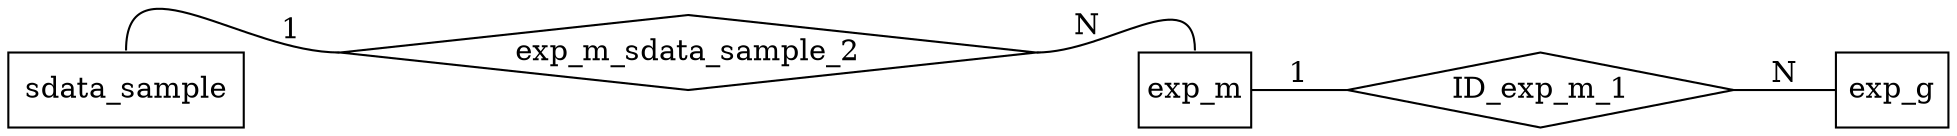 digraph G {
	rankdir=LR;
	node [shape=box];
	edge [arrowhead=none];
	
exp_m [texlbl="\graphicspath{{/home/jmfernandez/projects/BLUEPRINT/model/schema+tools/doc-templates/BLUEPRINT/icons/}} \arrayrulecolor{Black} \begin{tabular}{ c l }  \multicolumn{2}{c}{\textbf{\hyperref[tab:exp_m]{\Large{}Expression - Metadata File}}} \\ \hline \includegraphics[height=1.6ex]{pk.pdf} & \hyperref[column:exp.m.analysis_id]{\textbf{analysis\-\_\-id}} \\ \hyperref[column:sdata.sample.sample_id]{\includegraphics[height=1.6ex]{fk.pdf}} & \hyperref[column:exp.m.analyzed_sample_id]{\textit{analyzed\-\_\-sample\-\_\-id}} \\  & \hyperref[column:exp.m.analysis_group_id]{analysis\-\_\-group\-\_\-id} \\  & \hyperref[column:exp.m.data_status]{data\-\_\-status} \\  & \hyperref[column:exp.m.assembly_version]{assembly\-\_\-version} \\  & \hyperref[column:exp.m.program_versions]{\textbf{\textcolor{gray}{program\-\_\-versions}}} \\  & \hyperref[column:exp.m.alignment_algorithm]{alignment\-\_\-algorithm} \\  & \hyperref[column:exp.m.other_analysis_algorithm]{\textcolor{gray}{other\-\_\-analysis\-\_\-algorithm}} \\  & \hyperref[column:exp.m.seq_coverage]{\textcolor{gray}{seq\-\_\-coverage}} \\  & \hyperref[column:exp.m.raw_data_repository]{raw\-\_\-data\-\_\-repository} \\  & \hyperref[column:exp.m.raw_data_accession]{\textcolor{gray}{raw\-\_\-data\-\_\-accession}} \\  & \hyperref[column:exp.m.experimental_group_id]{experimental\-\_\-group\-\_\-id} \\  & \hyperref[column:exp.m.platform]{platform} \\  & \hyperref[column:exp.m.experimental_protocol]{\textcolor{gray}{experimental\-\_\-protocol}} \\  & \hyperref[column:exp.m.notes]{\textcolor{gray}{notes}} \end{tabular}",style="top color=exp_m,rounded corners,drop shadow",margin="0,0"];
exp_g [texlbl="\graphicspath{{/home/jmfernandez/projects/BLUEPRINT/model/schema+tools/doc-templates/BLUEPRINT/icons/}} \arrayrulecolor{Black} \begin{tabular}{ c l }  \multicolumn{2}{c}{\textbf{\hyperref[tab:exp_g]{\Large{}Expression - Gene File}}} \\ \hline \hyperref[column:exp.m.analysis_id]{\includegraphics[height=1.6ex]{fkpk.pdf}} & \hyperref[column:exp.g.analysis_id]{\textit{\textbf{analysis\-\_\-id}}} \\ \includegraphics[height=1.6ex]{pk.pdf} & \hyperref[column:exp.g.gene_stable_id]{\textbf{gene\-\_\-stable\-\_\-id}} \\  & \hyperref[column:exp.g.chromosome]{chromosome} \\  & \hyperref[column:exp.g.chromosome_start]{chromosome\-\_\-start} \\  & \hyperref[column:exp.g.chromosome_end]{chromosome\-\_\-end} \\  & \hyperref[column:exp.g.chromosome_strand]{\textcolor{gray}{chromosome\-\_\-strand}} \\  & \hyperref[column:exp.g.quality_score]{\textcolor{gray}{quality\-\_\-score}} \\  & \hyperref[column:exp.g.probability]{\textcolor{gray}{probability}} \\  & \hyperref[column:exp.g.normalized_read_count]{normalized\-\_\-read\-\_\-count} \\  & \hyperref[column:exp.g.raw_read_count]{raw\-\_\-read\-\_\-count} \\  & \hyperref[column:exp.g.normalized_expression_level]{\textcolor{gray}{normalized\-\_\-expression\-\_\-level}} \\  & \hyperref[column:exp.g.reference_sample]{\textcolor{gray}{reference\-\_\-sample}} \\  & \hyperref[column:exp.g.is_annotated]{is\-\_\-annotated} \\  & \hyperref[column:exp.g.probeset_id]{\textcolor{gray}{probeset\-\_\-id}} \\  & \hyperref[column:exp.g.validation_status]{validation\-\_\-status} \\  & \hyperref[column:exp.g.validation_platform]{\textcolor{gray}{validation\-\_\-platform}} \\  & \hyperref[column:exp.g.notes]{\textcolor{gray}{notes}} \end{tabular}",style="top color=exp_g,rounded corners,drop shadow,double distance=2pt",margin="0,0"];
	{ rank=same; exp_m }
	
	node [shape=diamond, texlbl="Identifies"];
	
	
	ID_exp_m_1 [style="top color=exp_m,drop shadow,double distance=2pt"];
	exp_m -> ID_exp_m_1  [label="1"];
	ID_exp_m_1 -> exp_g [label="N",style="double distance=2pt"];
	
	node [shape=diamond];
	
	
	exp_m_sdata_sample_2 [style="top color=sdata_sample,drop shadow",texlbl="\parbox{3cm}{\centering Relationship \linebreak \textit{\small(analyzed\-\_\-)}}"];
	sdata_sample [shape="box",style="top color=sdata_sample,rounded corners,drop shadow",texlbl="\textbf{\hyperref[tab:sdata_sample]{\Large{}Analyzed Sample Data File}}"];
	sdata_sample:n -> exp_m_sdata_sample_2:w [label="1"];
	exp_m_sdata_sample_2:e -> exp_m:n [label="N",style="double distance=2pt"];
}
